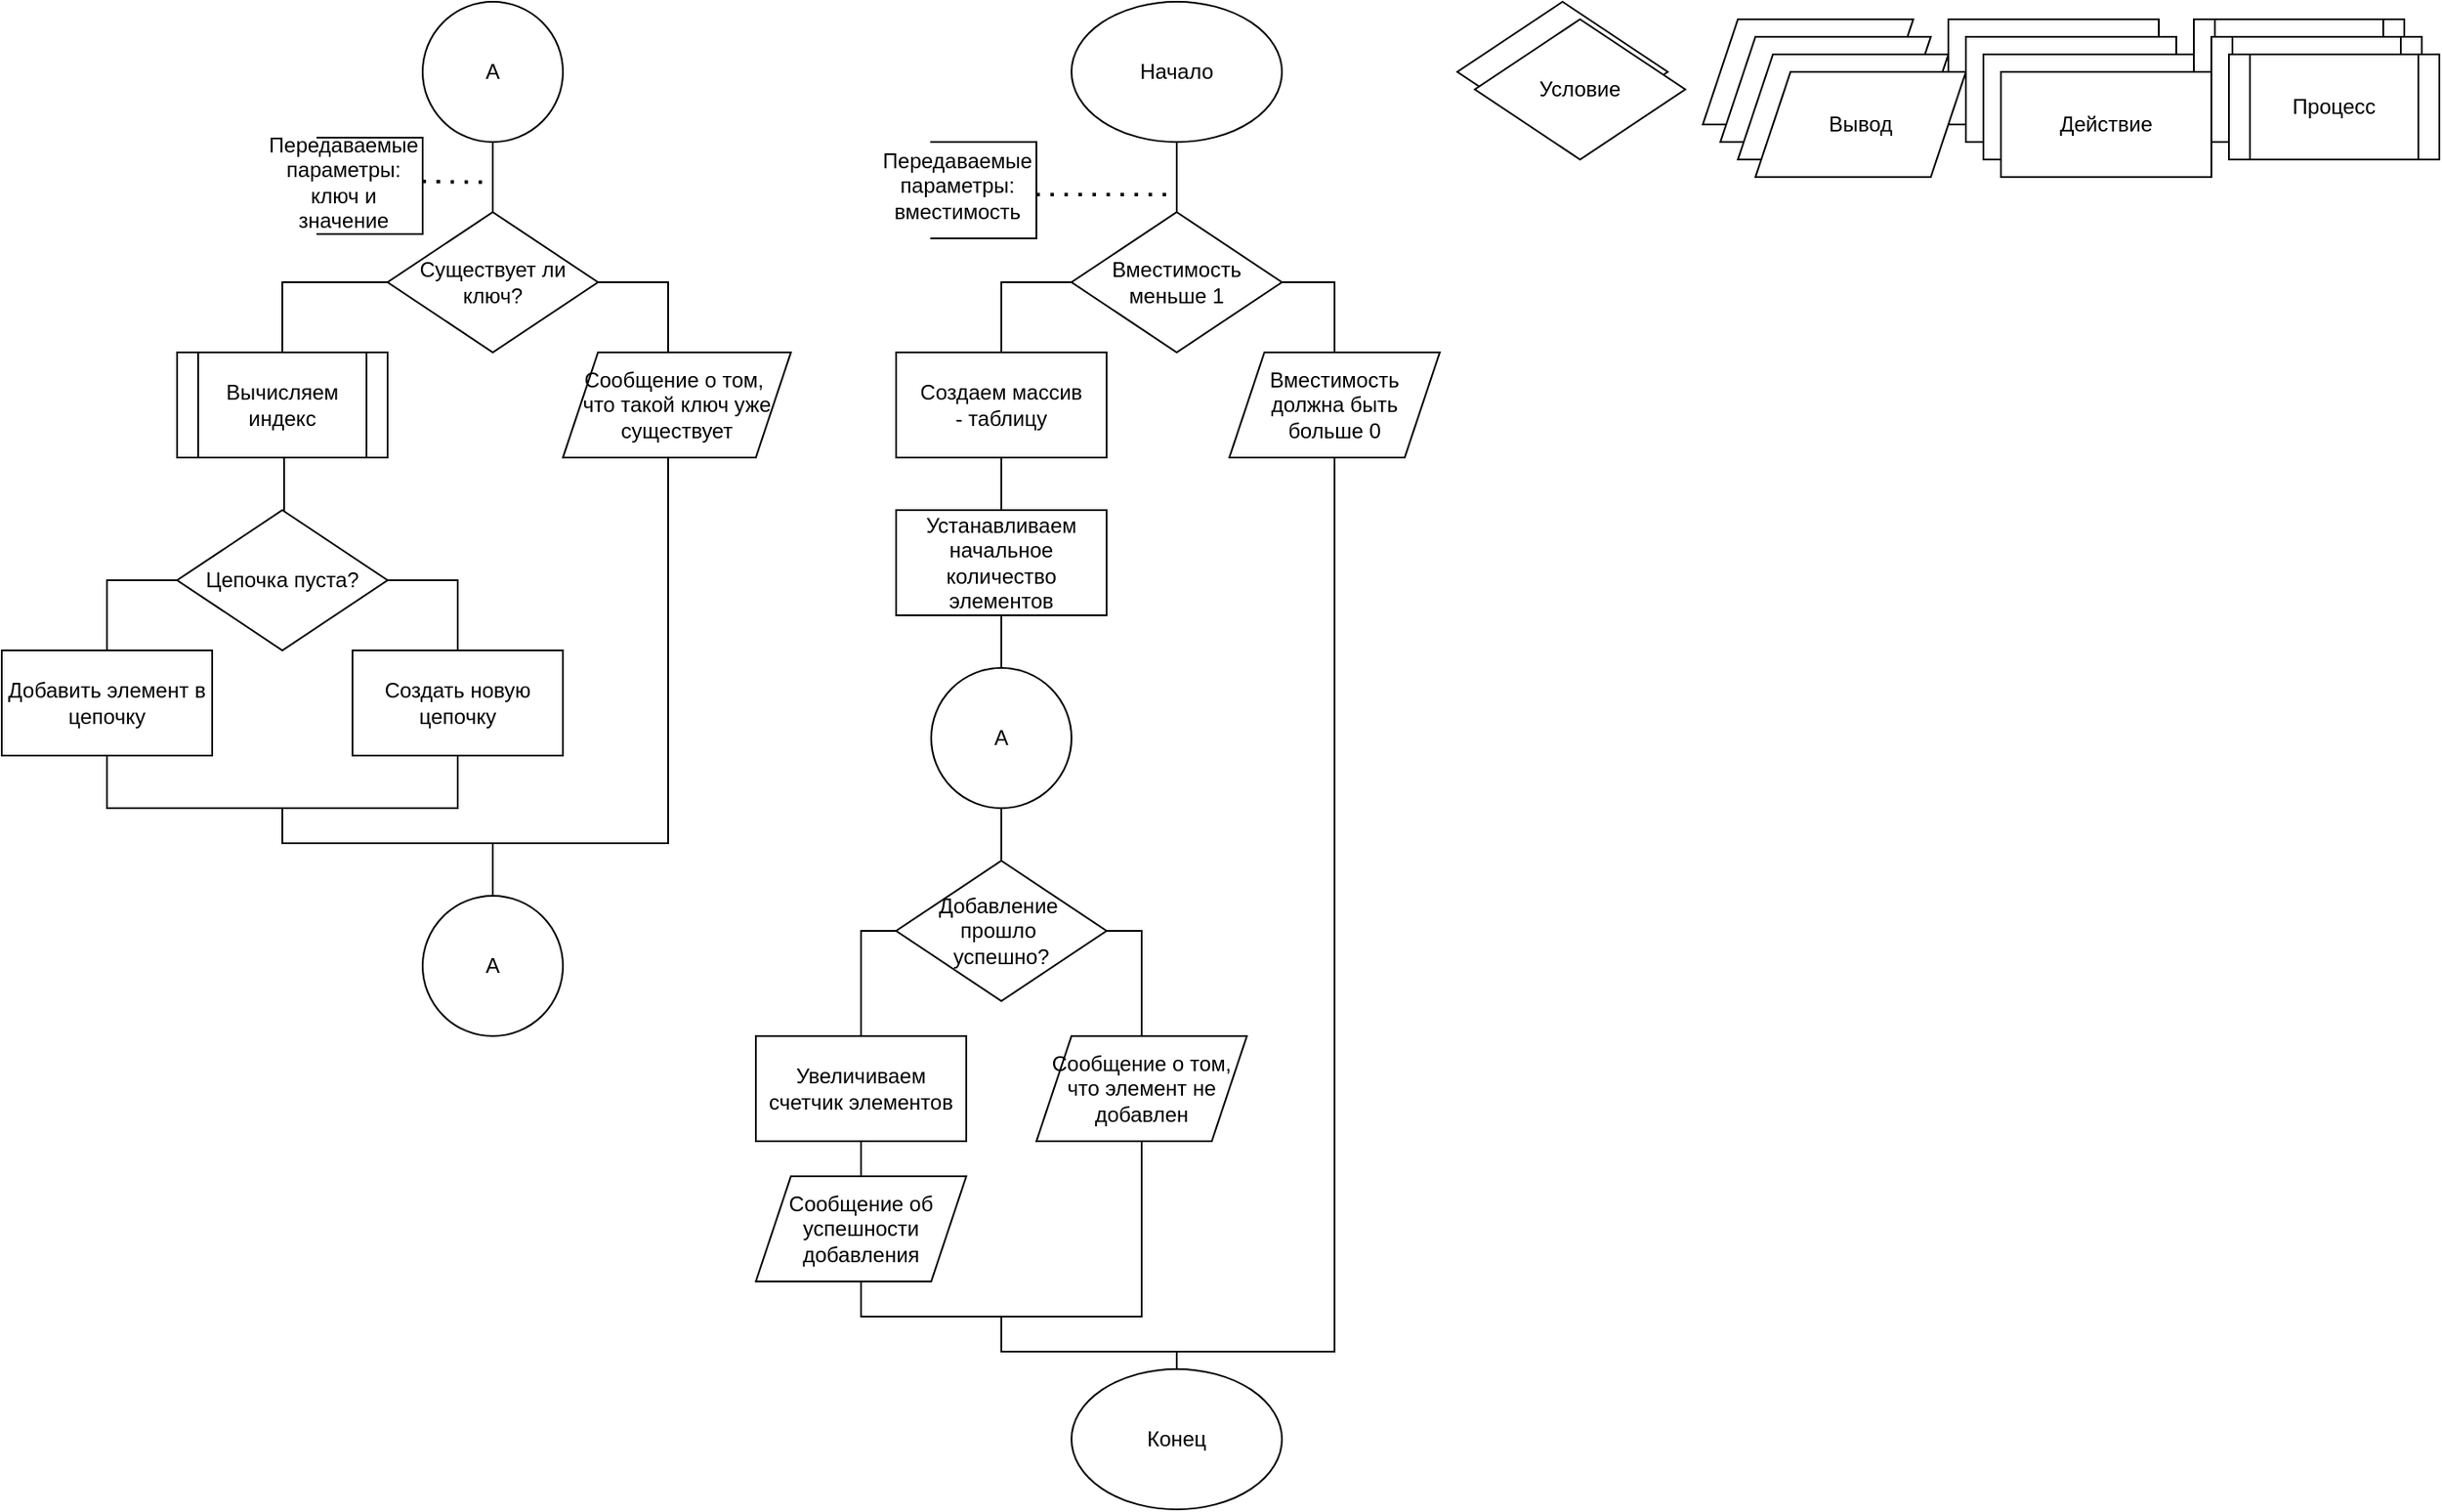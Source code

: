 <mxfile version="26.2.13">
  <diagram name="Страница — 1" id="YG926s4NfKqyxtvUQSTs">
    <mxGraphModel dx="2492" dy="1514" grid="1" gridSize="10" guides="1" tooltips="1" connect="1" arrows="1" fold="1" page="0" pageScale="1" pageWidth="827" pageHeight="1169" math="0" shadow="0">
      <root>
        <mxCell id="0" />
        <mxCell id="1" parent="0" />
        <mxCell id="iewf3tZWK7U-t7orlJh0-54" value="" style="endArrow=none;html=1;rounded=0;fontSize=12;startSize=8;endSize=8;edgeStyle=orthogonalEdgeStyle;entryX=0.5;entryY=1;entryDx=0;entryDy=0;exitX=0.5;exitY=0;exitDx=0;exitDy=0;" edge="1" parent="1" source="iewf3tZWK7U-t7orlJh0-52">
          <mxGeometry width="50" height="50" relative="1" as="geometry">
            <mxPoint x="-80" y="640" as="sourcePoint" />
            <mxPoint x="20" y="340" as="targetPoint" />
            <Array as="points">
              <mxPoint x="120" y="650" />
              <mxPoint x="20" y="650" />
              <mxPoint x="20" y="630" />
              <mxPoint x="-60" y="630" />
              <mxPoint x="-60" y="410" />
              <mxPoint x="20" y="410" />
            </Array>
          </mxGeometry>
        </mxCell>
        <mxCell id="iewf3tZWK7U-t7orlJh0-53" value="" style="endArrow=none;html=1;rounded=0;fontSize=12;startSize=8;endSize=8;edgeStyle=orthogonalEdgeStyle;entryX=0.5;entryY=1;entryDx=0;entryDy=0;exitX=0.5;exitY=0;exitDx=0;exitDy=0;" edge="1" parent="1" source="iewf3tZWK7U-t7orlJh0-25" target="iewf3tZWK7U-t7orlJh0-1">
          <mxGeometry width="50" height="50" relative="1" as="geometry">
            <mxPoint x="150" y="550" as="sourcePoint" />
            <mxPoint x="200" y="500" as="targetPoint" />
            <Array as="points">
              <mxPoint x="20" y="40" />
              <mxPoint x="120" y="40" />
            </Array>
          </mxGeometry>
        </mxCell>
        <mxCell id="iewf3tZWK7U-t7orlJh0-59" value="" style="endArrow=none;html=1;rounded=0;fontSize=12;startSize=8;endSize=8;edgeStyle=orthogonalEdgeStyle;entryX=1;entryY=0.5;entryDx=0;entryDy=0;" edge="1" parent="1" target="iewf3tZWK7U-t7orlJh0-9">
          <mxGeometry width="50" height="50" relative="1" as="geometry">
            <mxPoint x="120" y="650" as="sourcePoint" />
            <mxPoint x="150" y="-10" as="targetPoint" />
            <Array as="points">
              <mxPoint x="210" y="650" />
              <mxPoint x="210" y="40" />
            </Array>
          </mxGeometry>
        </mxCell>
        <mxCell id="iewf3tZWK7U-t7orlJh0-48" value="" style="endArrow=none;html=1;rounded=0;fontSize=12;startSize=8;endSize=8;entryX=1;entryY=0.5;entryDx=0;entryDy=0;edgeStyle=orthogonalEdgeStyle;" edge="1" parent="1" target="iewf3tZWK7U-t7orlJh0-8">
          <mxGeometry width="50" height="50" relative="1" as="geometry">
            <mxPoint x="-270" y="360" as="sourcePoint" />
            <mxPoint x="-170" y="190" as="targetPoint" />
            <Array as="points">
              <mxPoint x="-170" y="360" />
              <mxPoint x="-170" y="40" />
            </Array>
          </mxGeometry>
        </mxCell>
        <mxCell id="iewf3tZWK7U-t7orlJh0-42" value="" style="endArrow=none;html=1;rounded=0;fontSize=12;startSize=8;endSize=8;edgeStyle=orthogonalEdgeStyle;entryX=1;entryY=0.5;entryDx=0;entryDy=0;" edge="1" parent="1" source="iewf3tZWK7U-t7orlJh0-33" target="iewf3tZWK7U-t7orlJh0-30">
          <mxGeometry width="50" height="50" relative="1" as="geometry">
            <mxPoint x="-390" y="380" as="sourcePoint" />
            <mxPoint x="-350" y="260" as="targetPoint" />
            <Array as="points">
              <mxPoint x="-290" y="210" />
            </Array>
          </mxGeometry>
        </mxCell>
        <mxCell id="iewf3tZWK7U-t7orlJh0-38" value="" style="endArrow=none;html=1;rounded=0;fontSize=12;startSize=8;endSize=8;edgeStyle=orthogonalEdgeStyle;entryX=0.5;entryY=1;entryDx=0;entryDy=0;exitX=0.5;exitY=0;exitDx=0;exitDy=0;" edge="1" parent="1" source="iewf3tZWK7U-t7orlJh0-29" target="iewf3tZWK7U-t7orlJh0-26">
          <mxGeometry width="50" height="50" relative="1" as="geometry">
            <mxPoint x="-230" y="210" as="sourcePoint" />
            <mxPoint x="-180" y="160" as="targetPoint" />
            <Array as="points">
              <mxPoint x="-390" y="40" />
              <mxPoint x="-270" y="40" />
            </Array>
          </mxGeometry>
        </mxCell>
        <mxCell id="iewf3tZWK7U-t7orlJh0-40" value="" style="endArrow=none;html=1;rounded=0;fontSize=12;startSize=8;endSize=8;exitX=0.5;exitY=0;exitDx=0;exitDy=0;edgeStyle=orthogonalEdgeStyle;" edge="1" parent="1" source="iewf3tZWK7U-t7orlJh0-32">
          <mxGeometry width="50" height="50" relative="1" as="geometry">
            <mxPoint x="-440" y="190" as="sourcePoint" />
            <mxPoint x="-390" y="140" as="targetPoint" />
            <Array as="points">
              <mxPoint x="-490" y="210" />
              <mxPoint x="-389" y="210" />
              <mxPoint x="-389" y="140" />
            </Array>
          </mxGeometry>
        </mxCell>
        <mxCell id="iewf3tZWK7U-t7orlJh0-1" value="Начало" style="ellipse;whiteSpace=wrap;html=1;" vertex="1" parent="1">
          <mxGeometry x="60" y="-120" width="120" height="80" as="geometry" />
        </mxCell>
        <mxCell id="iewf3tZWK7U-t7orlJh0-3" value="Условие" style="rhombus;whiteSpace=wrap;html=1;" vertex="1" parent="1">
          <mxGeometry x="280" y="-120" width="120" height="80" as="geometry" />
        </mxCell>
        <mxCell id="iewf3tZWK7U-t7orlJh0-4" value="Вывод" style="shape=parallelogram;perimeter=parallelogramPerimeter;whiteSpace=wrap;html=1;fixedSize=1;" vertex="1" parent="1">
          <mxGeometry x="420" y="-110" width="120" height="60" as="geometry" />
        </mxCell>
        <mxCell id="iewf3tZWK7U-t7orlJh0-5" value="Действие" style="rounded=0;whiteSpace=wrap;html=1;" vertex="1" parent="1">
          <mxGeometry x="560" y="-110" width="120" height="60" as="geometry" />
        </mxCell>
        <mxCell id="iewf3tZWK7U-t7orlJh0-6" value="Процесс" style="shape=process;whiteSpace=wrap;html=1;backgroundOutline=1;" vertex="1" parent="1">
          <mxGeometry x="700" y="-110" width="120" height="60" as="geometry" />
        </mxCell>
        <mxCell id="iewf3tZWK7U-t7orlJh0-7" value="Условие" style="rhombus;whiteSpace=wrap;html=1;" vertex="1" parent="1">
          <mxGeometry x="290" y="-110" width="120" height="80" as="geometry" />
        </mxCell>
        <mxCell id="iewf3tZWK7U-t7orlJh0-8" value="Существует ли ключ?" style="rhombus;whiteSpace=wrap;html=1;" vertex="1" parent="1">
          <mxGeometry x="-330" width="120" height="80" as="geometry" />
        </mxCell>
        <mxCell id="iewf3tZWK7U-t7orlJh0-9" value="Вместимость&lt;div&gt;меньше 1&lt;/div&gt;" style="rhombus;whiteSpace=wrap;html=1;" vertex="1" parent="1">
          <mxGeometry x="60" width="120" height="80" as="geometry" />
        </mxCell>
        <mxCell id="iewf3tZWK7U-t7orlJh0-10" value="Вывод" style="shape=parallelogram;perimeter=parallelogramPerimeter;whiteSpace=wrap;html=1;fixedSize=1;" vertex="1" parent="1">
          <mxGeometry x="430" y="-100" width="120" height="60" as="geometry" />
        </mxCell>
        <mxCell id="iewf3tZWK7U-t7orlJh0-11" value="Вывод" style="shape=parallelogram;perimeter=parallelogramPerimeter;whiteSpace=wrap;html=1;fixedSize=1;" vertex="1" parent="1">
          <mxGeometry x="440" y="-90" width="120" height="60" as="geometry" />
        </mxCell>
        <mxCell id="iewf3tZWK7U-t7orlJh0-12" value="Вывод" style="shape=parallelogram;perimeter=parallelogramPerimeter;whiteSpace=wrap;html=1;fixedSize=1;" vertex="1" parent="1">
          <mxGeometry x="450" y="-80" width="120" height="60" as="geometry" />
        </mxCell>
        <mxCell id="iewf3tZWK7U-t7orlJh0-13" value="Действие" style="rounded=0;whiteSpace=wrap;html=1;" vertex="1" parent="1">
          <mxGeometry x="570" y="-100" width="120" height="60" as="geometry" />
        </mxCell>
        <mxCell id="iewf3tZWK7U-t7orlJh0-14" value="Действие" style="rounded=0;whiteSpace=wrap;html=1;" vertex="1" parent="1">
          <mxGeometry x="580" y="-90" width="120" height="60" as="geometry" />
        </mxCell>
        <mxCell id="iewf3tZWK7U-t7orlJh0-15" value="Действие" style="rounded=0;whiteSpace=wrap;html=1;" vertex="1" parent="1">
          <mxGeometry x="590" y="-80" width="120" height="60" as="geometry" />
        </mxCell>
        <mxCell id="iewf3tZWK7U-t7orlJh0-16" value="Устанавливаем начальное количество элементов" style="rounded=0;whiteSpace=wrap;html=1;" vertex="1" parent="1">
          <mxGeometry x="-40" y="170" width="120" height="60" as="geometry" />
        </mxCell>
        <mxCell id="iewf3tZWK7U-t7orlJh0-17" value="Создаем массив&lt;div&gt;- таблицу&lt;/div&gt;" style="rounded=0;whiteSpace=wrap;html=1;" vertex="1" parent="1">
          <mxGeometry x="-40" y="80" width="120" height="60" as="geometry" />
        </mxCell>
        <mxCell id="iewf3tZWK7U-t7orlJh0-18" value="Процесс" style="shape=process;whiteSpace=wrap;html=1;backgroundOutline=1;" vertex="1" parent="1">
          <mxGeometry x="710" y="-100" width="120" height="60" as="geometry" />
        </mxCell>
        <mxCell id="iewf3tZWK7U-t7orlJh0-19" value="Процесс" style="shape=process;whiteSpace=wrap;html=1;backgroundOutline=1;" vertex="1" parent="1">
          <mxGeometry x="720" y="-90" width="120" height="60" as="geometry" />
        </mxCell>
        <mxCell id="iewf3tZWK7U-t7orlJh0-21" value="" style="shape=partialRectangle;whiteSpace=wrap;html=1;bottom=1;right=1;left=1;top=0;fillColor=none;routingCenterX=-0.5;rotation=-90;" vertex="1" parent="1">
          <mxGeometry x="-17.5" y="-42.5" width="55" height="60" as="geometry" />
        </mxCell>
        <mxCell id="iewf3tZWK7U-t7orlJh0-23" value="Передаваемые параметры:&lt;div&gt;вместимость&lt;/div&gt;" style="text;html=1;align=center;verticalAlign=middle;whiteSpace=wrap;rounded=0;" vertex="1" parent="1">
          <mxGeometry x="-50" y="-40" width="90" height="50" as="geometry" />
        </mxCell>
        <mxCell id="iewf3tZWK7U-t7orlJh0-25" value="А" style="ellipse;whiteSpace=wrap;html=1;aspect=fixed;" vertex="1" parent="1">
          <mxGeometry x="-20" y="260" width="80" height="80" as="geometry" />
        </mxCell>
        <mxCell id="iewf3tZWK7U-t7orlJh0-26" value="А" style="ellipse;whiteSpace=wrap;html=1;aspect=fixed;" vertex="1" parent="1">
          <mxGeometry x="-310" y="-120" width="80" height="80" as="geometry" />
        </mxCell>
        <mxCell id="iewf3tZWK7U-t7orlJh0-27" value="" style="shape=partialRectangle;whiteSpace=wrap;html=1;bottom=1;right=1;left=1;top=0;fillColor=none;routingCenterX=-0.5;rotation=-90;" vertex="1" parent="1">
          <mxGeometry x="-367.5" y="-45" width="55" height="60" as="geometry" />
        </mxCell>
        <mxCell id="iewf3tZWK7U-t7orlJh0-28" value="Передаваемые параметры:&lt;div&gt;ключ и значение&lt;/div&gt;" style="text;html=1;align=center;verticalAlign=middle;whiteSpace=wrap;rounded=0;" vertex="1" parent="1">
          <mxGeometry x="-400" y="-42.5" width="90" height="50" as="geometry" />
        </mxCell>
        <mxCell id="iewf3tZWK7U-t7orlJh0-29" value="Вычисляем индекс" style="shape=process;whiteSpace=wrap;html=1;backgroundOutline=1;" vertex="1" parent="1">
          <mxGeometry x="-450" y="80" width="120" height="60" as="geometry" />
        </mxCell>
        <mxCell id="iewf3tZWK7U-t7orlJh0-30" value="Цепочка пуста?" style="rhombus;whiteSpace=wrap;html=1;" vertex="1" parent="1">
          <mxGeometry x="-450" y="170" width="120" height="80" as="geometry" />
        </mxCell>
        <mxCell id="iewf3tZWK7U-t7orlJh0-31" value="Увеличиваем счетчик элементов" style="rounded=0;whiteSpace=wrap;html=1;" vertex="1" parent="1">
          <mxGeometry x="-120" y="470" width="120" height="60" as="geometry" />
        </mxCell>
        <mxCell id="iewf3tZWK7U-t7orlJh0-32" value="Добавить элемент в цепочку" style="rounded=0;whiteSpace=wrap;html=1;" vertex="1" parent="1">
          <mxGeometry x="-550" y="250" width="120" height="60" as="geometry" />
        </mxCell>
        <mxCell id="iewf3tZWK7U-t7orlJh0-34" value="А" style="ellipse;whiteSpace=wrap;html=1;aspect=fixed;" vertex="1" parent="1">
          <mxGeometry x="-310" y="390" width="80" height="80" as="geometry" />
        </mxCell>
        <mxCell id="iewf3tZWK7U-t7orlJh0-44" value="" style="endArrow=none;html=1;rounded=0;fontSize=12;startSize=8;endSize=8;exitX=0.5;exitY=1;exitDx=0;exitDy=0;edgeStyle=orthogonalEdgeStyle;entryX=0.5;entryY=0;entryDx=0;entryDy=0;" edge="1" parent="1" source="iewf3tZWK7U-t7orlJh0-32" target="iewf3tZWK7U-t7orlJh0-34">
          <mxGeometry width="50" height="50" relative="1" as="geometry">
            <mxPoint x="-470" y="300" as="sourcePoint" />
            <mxPoint x="-370" y="160" as="targetPoint" />
            <Array as="points">
              <mxPoint x="-490" y="340" />
              <mxPoint x="-390" y="340" />
              <mxPoint x="-390" y="360" />
              <mxPoint x="-270" y="360" />
            </Array>
          </mxGeometry>
        </mxCell>
        <mxCell id="iewf3tZWK7U-t7orlJh0-45" value="" style="endArrow=none;html=1;rounded=0;fontSize=12;startSize=8;endSize=8;edgeStyle=orthogonalEdgeStyle;entryX=1;entryY=0.5;entryDx=0;entryDy=0;" edge="1" parent="1" target="iewf3tZWK7U-t7orlJh0-33">
          <mxGeometry width="50" height="50" relative="1" as="geometry">
            <mxPoint x="-390" y="360" as="sourcePoint" />
            <mxPoint x="-330" y="210" as="targetPoint" />
            <Array as="points">
              <mxPoint x="-390" y="340" />
              <mxPoint x="-290" y="340" />
              <mxPoint x="-290" y="280" />
            </Array>
          </mxGeometry>
        </mxCell>
        <mxCell id="iewf3tZWK7U-t7orlJh0-33" value="Создать новую цепочку" style="rounded=0;whiteSpace=wrap;html=1;" vertex="1" parent="1">
          <mxGeometry x="-350" y="250" width="120" height="60" as="geometry" />
        </mxCell>
        <mxCell id="iewf3tZWK7U-t7orlJh0-46" value="" style="endArrow=none;dashed=1;html=1;dashPattern=1 3;strokeWidth=2;rounded=0;fontSize=12;startSize=8;endSize=8;curved=1;exitX=1;exitY=0.5;exitDx=0;exitDy=0;" edge="1" parent="1" source="iewf3tZWK7U-t7orlJh0-28">
          <mxGeometry width="50" height="50" relative="1" as="geometry">
            <mxPoint x="-160" y="220" as="sourcePoint" />
            <mxPoint x="-270" y="-17" as="targetPoint" />
          </mxGeometry>
        </mxCell>
        <mxCell id="iewf3tZWK7U-t7orlJh0-47" value="Сообщение о том,&amp;nbsp;&lt;div&gt;что такой ключ уже существует&lt;/div&gt;" style="shape=parallelogram;perimeter=parallelogramPerimeter;whiteSpace=wrap;html=1;fixedSize=1;" vertex="1" parent="1">
          <mxGeometry x="-230" y="80" width="130" height="60" as="geometry" />
        </mxCell>
        <mxCell id="iewf3tZWK7U-t7orlJh0-49" value="Сообщение об успешности добавления" style="shape=parallelogram;perimeter=parallelogramPerimeter;whiteSpace=wrap;html=1;fixedSize=1;" vertex="1" parent="1">
          <mxGeometry x="-120" y="550" width="120" height="60" as="geometry" />
        </mxCell>
        <mxCell id="iewf3tZWK7U-t7orlJh0-50" value="Вместимость должна быть больше 0" style="shape=parallelogram;perimeter=parallelogramPerimeter;whiteSpace=wrap;html=1;fixedSize=1;" vertex="1" parent="1">
          <mxGeometry x="150" y="80" width="120" height="60" as="geometry" />
        </mxCell>
        <mxCell id="iewf3tZWK7U-t7orlJh0-51" value="Добавление&amp;nbsp;&lt;div&gt;прошло&amp;nbsp;&lt;/div&gt;&lt;div&gt;успешно?&lt;/div&gt;" style="rhombus;whiteSpace=wrap;html=1;" vertex="1" parent="1">
          <mxGeometry x="-40" y="370" width="120" height="80" as="geometry" />
        </mxCell>
        <mxCell id="iewf3tZWK7U-t7orlJh0-52" value="Конец" style="ellipse;whiteSpace=wrap;html=1;" vertex="1" parent="1">
          <mxGeometry x="60" y="660" width="120" height="80" as="geometry" />
        </mxCell>
        <mxCell id="iewf3tZWK7U-t7orlJh0-56" value="" style="endArrow=none;html=1;rounded=0;fontSize=12;startSize=8;endSize=8;edgeStyle=orthogonalEdgeStyle;entryX=1;entryY=0.5;entryDx=0;entryDy=0;" edge="1" parent="1" target="iewf3tZWK7U-t7orlJh0-51">
          <mxGeometry width="50" height="50" relative="1" as="geometry">
            <mxPoint x="120" y="660" as="sourcePoint" />
            <mxPoint x="140" y="-20" as="targetPoint" />
            <Array as="points">
              <mxPoint x="120" y="650" />
              <mxPoint x="20" y="650" />
              <mxPoint x="20" y="630" />
              <mxPoint x="100" y="630" />
              <mxPoint x="100" y="410" />
            </Array>
          </mxGeometry>
        </mxCell>
        <mxCell id="iewf3tZWK7U-t7orlJh0-60" value="Сообщение о том, что элемент не добавлен" style="shape=parallelogram;perimeter=parallelogramPerimeter;whiteSpace=wrap;html=1;fixedSize=1;" vertex="1" parent="1">
          <mxGeometry x="40" y="470" width="120" height="60" as="geometry" />
        </mxCell>
        <mxCell id="iewf3tZWK7U-t7orlJh0-61" value="" style="endArrow=none;dashed=1;html=1;dashPattern=1 3;strokeWidth=2;rounded=0;fontSize=12;startSize=8;endSize=8;curved=1;" edge="1" parent="1">
          <mxGeometry width="50" height="50" relative="1" as="geometry">
            <mxPoint x="40" y="-10" as="sourcePoint" />
            <mxPoint x="120" y="-10" as="targetPoint" />
          </mxGeometry>
        </mxCell>
      </root>
    </mxGraphModel>
  </diagram>
</mxfile>
